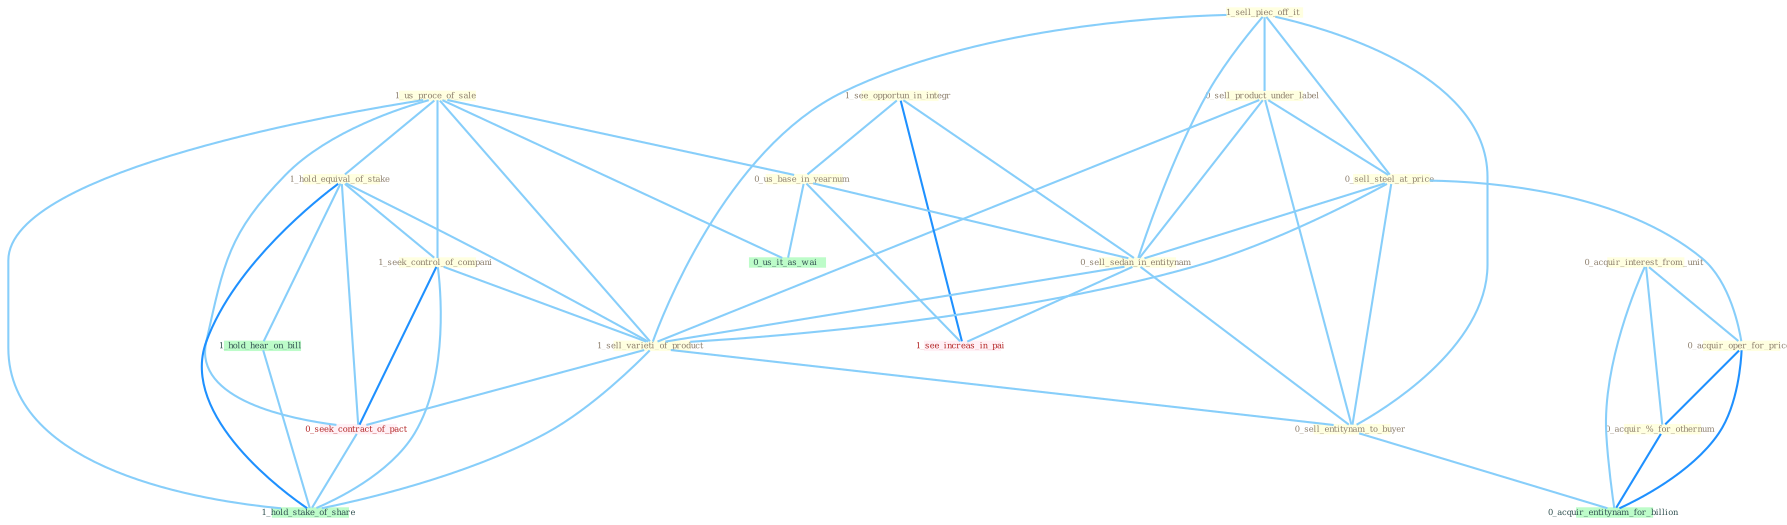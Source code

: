 Graph G{ 
    node
    [shape=polygon,style=filled,width=.5,height=.06,color="#BDFCC9",fixedsize=true,fontsize=4,
    fontcolor="#2f4f4f"];
    {node
    [color="#ffffe0", fontcolor="#8b7d6b"] "1_us_proce_of_sale " "1_sell_piec_off_it " "1_hold_equival_of_stake " "0_sell_product_under_label " "1_see_opportun_in_integr " "1_seek_control_of_compani " "0_us_base_in_yearnum " "0_sell_steel_at_price " "0_sell_sedan_in_entitynam " "1_sell_varieti_of_product " "0_sell_entitynam_to_buyer " "0_acquir_interest_from_unit " "0_acquir_oper_for_price " "0_acquir_%_for_othernum "}
{node [color="#fff0f5", fontcolor="#b22222"] "0_seek_contract_of_pact " "1_see_increas_in_pai "}
edge [color="#B0E2FF"];

	"1_us_proce_of_sale " -- "1_hold_equival_of_stake " [w="1", color="#87cefa" ];
	"1_us_proce_of_sale " -- "1_seek_control_of_compani " [w="1", color="#87cefa" ];
	"1_us_proce_of_sale " -- "0_us_base_in_yearnum " [w="1", color="#87cefa" ];
	"1_us_proce_of_sale " -- "1_sell_varieti_of_product " [w="1", color="#87cefa" ];
	"1_us_proce_of_sale " -- "0_seek_contract_of_pact " [w="1", color="#87cefa" ];
	"1_us_proce_of_sale " -- "0_us_it_as_wai " [w="1", color="#87cefa" ];
	"1_us_proce_of_sale " -- "1_hold_stake_of_share " [w="1", color="#87cefa" ];
	"1_sell_piec_off_it " -- "0_sell_product_under_label " [w="1", color="#87cefa" ];
	"1_sell_piec_off_it " -- "0_sell_steel_at_price " [w="1", color="#87cefa" ];
	"1_sell_piec_off_it " -- "0_sell_sedan_in_entitynam " [w="1", color="#87cefa" ];
	"1_sell_piec_off_it " -- "1_sell_varieti_of_product " [w="1", color="#87cefa" ];
	"1_sell_piec_off_it " -- "0_sell_entitynam_to_buyer " [w="1", color="#87cefa" ];
	"1_hold_equival_of_stake " -- "1_seek_control_of_compani " [w="1", color="#87cefa" ];
	"1_hold_equival_of_stake " -- "1_sell_varieti_of_product " [w="1", color="#87cefa" ];
	"1_hold_equival_of_stake " -- "0_seek_contract_of_pact " [w="1", color="#87cefa" ];
	"1_hold_equival_of_stake " -- "1_hold_hear_on_bill " [w="1", color="#87cefa" ];
	"1_hold_equival_of_stake " -- "1_hold_stake_of_share " [w="2", color="#1e90ff" , len=0.8];
	"0_sell_product_under_label " -- "0_sell_steel_at_price " [w="1", color="#87cefa" ];
	"0_sell_product_under_label " -- "0_sell_sedan_in_entitynam " [w="1", color="#87cefa" ];
	"0_sell_product_under_label " -- "1_sell_varieti_of_product " [w="1", color="#87cefa" ];
	"0_sell_product_under_label " -- "0_sell_entitynam_to_buyer " [w="1", color="#87cefa" ];
	"1_see_opportun_in_integr " -- "0_us_base_in_yearnum " [w="1", color="#87cefa" ];
	"1_see_opportun_in_integr " -- "0_sell_sedan_in_entitynam " [w="1", color="#87cefa" ];
	"1_see_opportun_in_integr " -- "1_see_increas_in_pai " [w="2", color="#1e90ff" , len=0.8];
	"1_seek_control_of_compani " -- "1_sell_varieti_of_product " [w="1", color="#87cefa" ];
	"1_seek_control_of_compani " -- "0_seek_contract_of_pact " [w="2", color="#1e90ff" , len=0.8];
	"1_seek_control_of_compani " -- "1_hold_stake_of_share " [w="1", color="#87cefa" ];
	"0_us_base_in_yearnum " -- "0_sell_sedan_in_entitynam " [w="1", color="#87cefa" ];
	"0_us_base_in_yearnum " -- "0_us_it_as_wai " [w="1", color="#87cefa" ];
	"0_us_base_in_yearnum " -- "1_see_increas_in_pai " [w="1", color="#87cefa" ];
	"0_sell_steel_at_price " -- "0_sell_sedan_in_entitynam " [w="1", color="#87cefa" ];
	"0_sell_steel_at_price " -- "1_sell_varieti_of_product " [w="1", color="#87cefa" ];
	"0_sell_steel_at_price " -- "0_sell_entitynam_to_buyer " [w="1", color="#87cefa" ];
	"0_sell_steel_at_price " -- "0_acquir_oper_for_price " [w="1", color="#87cefa" ];
	"0_sell_sedan_in_entitynam " -- "1_sell_varieti_of_product " [w="1", color="#87cefa" ];
	"0_sell_sedan_in_entitynam " -- "0_sell_entitynam_to_buyer " [w="1", color="#87cefa" ];
	"0_sell_sedan_in_entitynam " -- "1_see_increas_in_pai " [w="1", color="#87cefa" ];
	"1_sell_varieti_of_product " -- "0_sell_entitynam_to_buyer " [w="1", color="#87cefa" ];
	"1_sell_varieti_of_product " -- "0_seek_contract_of_pact " [w="1", color="#87cefa" ];
	"1_sell_varieti_of_product " -- "1_hold_stake_of_share " [w="1", color="#87cefa" ];
	"0_sell_entitynam_to_buyer " -- "0_acquir_entitynam_for_billion " [w="1", color="#87cefa" ];
	"0_acquir_interest_from_unit " -- "0_acquir_oper_for_price " [w="1", color="#87cefa" ];
	"0_acquir_interest_from_unit " -- "0_acquir_%_for_othernum " [w="1", color="#87cefa" ];
	"0_acquir_interest_from_unit " -- "0_acquir_entitynam_for_billion " [w="1", color="#87cefa" ];
	"0_acquir_oper_for_price " -- "0_acquir_%_for_othernum " [w="2", color="#1e90ff" , len=0.8];
	"0_acquir_oper_for_price " -- "0_acquir_entitynam_for_billion " [w="2", color="#1e90ff" , len=0.8];
	"0_acquir_%_for_othernum " -- "0_acquir_entitynam_for_billion " [w="2", color="#1e90ff" , len=0.8];
	"0_seek_contract_of_pact " -- "1_hold_stake_of_share " [w="1", color="#87cefa" ];
	"1_hold_hear_on_bill " -- "1_hold_stake_of_share " [w="1", color="#87cefa" ];
}